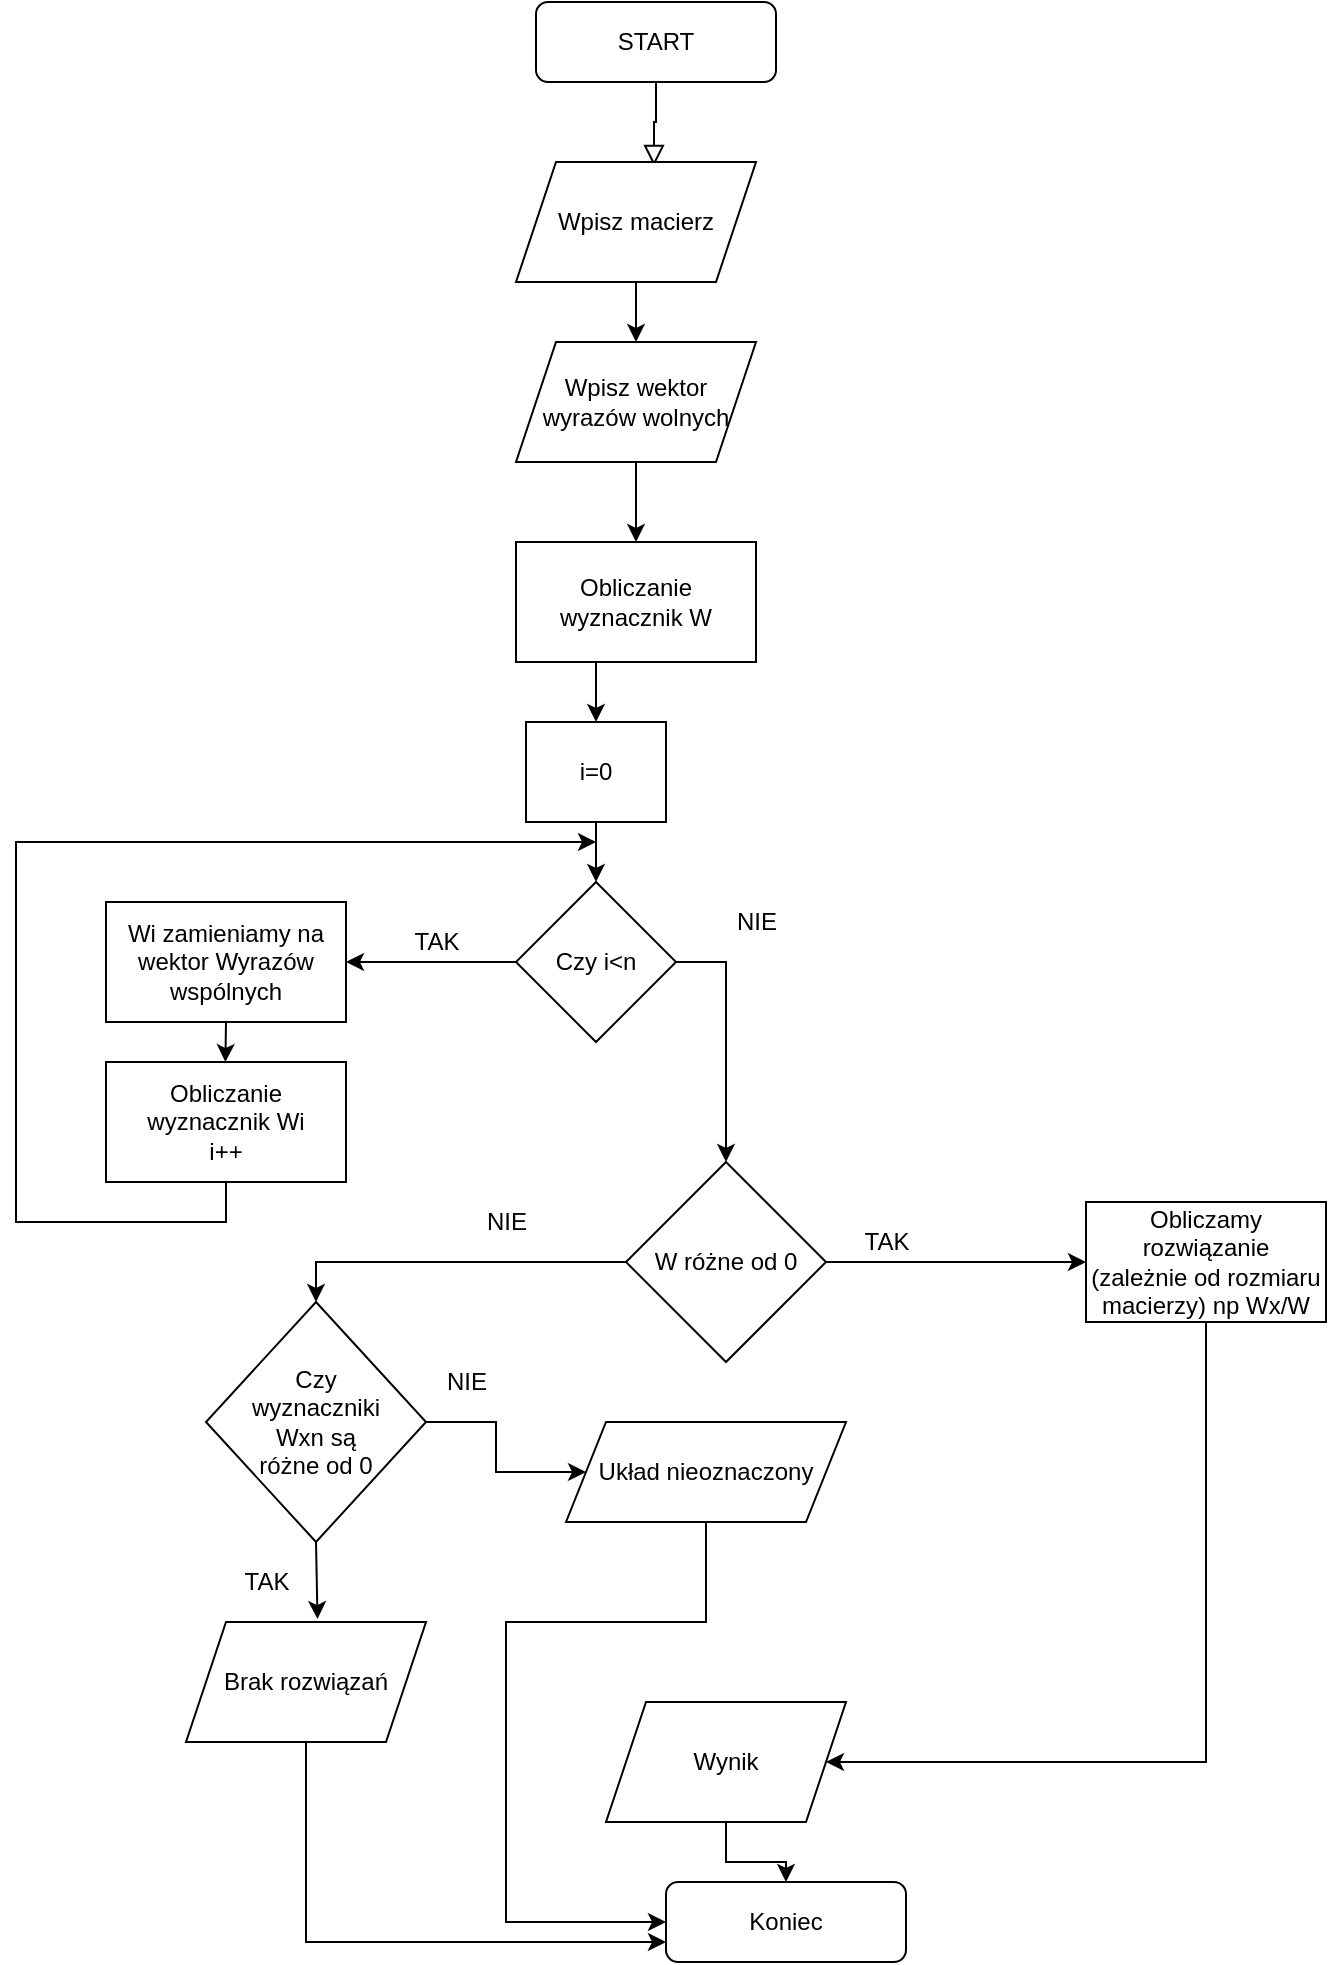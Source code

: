 <mxfile version="15.7.4" type="device"><diagram id="C5RBs43oDa-KdzZeNtuy" name="Page-1"><mxGraphModel dx="2324" dy="836" grid="1" gridSize="10" guides="1" tooltips="1" connect="1" arrows="1" fold="1" page="1" pageScale="1" pageWidth="827" pageHeight="1169" math="0" shadow="0"><root><mxCell id="WIyWlLk6GJQsqaUBKTNV-0"/><mxCell id="WIyWlLk6GJQsqaUBKTNV-1" parent="WIyWlLk6GJQsqaUBKTNV-0"/><mxCell id="WIyWlLk6GJQsqaUBKTNV-2" value="" style="rounded=0;html=1;jettySize=auto;orthogonalLoop=1;fontSize=11;endArrow=block;endFill=0;endSize=8;strokeWidth=1;shadow=0;labelBackgroundColor=none;edgeStyle=orthogonalEdgeStyle;entryX=0.575;entryY=0.033;entryDx=0;entryDy=0;entryPerimeter=0;" parent="WIyWlLk6GJQsqaUBKTNV-1" source="WIyWlLk6GJQsqaUBKTNV-3" target="9dpnkb-4SSvm2E-HxIdd-0" edge="1"><mxGeometry relative="1" as="geometry"><mxPoint x="230" y="170" as="targetPoint"/></mxGeometry></mxCell><mxCell id="WIyWlLk6GJQsqaUBKTNV-3" value="START" style="rounded=1;whiteSpace=wrap;html=1;fontSize=12;glass=0;strokeWidth=1;shadow=0;" parent="WIyWlLk6GJQsqaUBKTNV-1" vertex="1"><mxGeometry x="160" y="80" width="120" height="40" as="geometry"/></mxCell><mxCell id="WIyWlLk6GJQsqaUBKTNV-11" value="Koniec" style="rounded=1;whiteSpace=wrap;html=1;fontSize=12;glass=0;strokeWidth=1;shadow=0;" parent="WIyWlLk6GJQsqaUBKTNV-1" vertex="1"><mxGeometry x="225" y="1020" width="120" height="40" as="geometry"/></mxCell><mxCell id="9dpnkb-4SSvm2E-HxIdd-5" value="" style="edgeStyle=orthogonalEdgeStyle;rounded=0;orthogonalLoop=1;jettySize=auto;html=1;" edge="1" parent="WIyWlLk6GJQsqaUBKTNV-1" source="9dpnkb-4SSvm2E-HxIdd-0" target="9dpnkb-4SSvm2E-HxIdd-2"><mxGeometry relative="1" as="geometry"/></mxCell><mxCell id="9dpnkb-4SSvm2E-HxIdd-0" value="Wpisz macierz" style="shape=parallelogram;perimeter=parallelogramPerimeter;whiteSpace=wrap;html=1;fixedSize=1;" vertex="1" parent="WIyWlLk6GJQsqaUBKTNV-1"><mxGeometry x="150" y="160" width="120" height="60" as="geometry"/></mxCell><mxCell id="9dpnkb-4SSvm2E-HxIdd-6" style="edgeStyle=orthogonalEdgeStyle;rounded=0;orthogonalLoop=1;jettySize=auto;html=1;exitX=0.5;exitY=1;exitDx=0;exitDy=0;" edge="1" parent="WIyWlLk6GJQsqaUBKTNV-1" source="9dpnkb-4SSvm2E-HxIdd-2"><mxGeometry relative="1" as="geometry"><mxPoint x="210" y="350" as="targetPoint"/></mxGeometry></mxCell><mxCell id="9dpnkb-4SSvm2E-HxIdd-2" value="Wpisz wektor wyrazów wolnych" style="shape=parallelogram;perimeter=parallelogramPerimeter;whiteSpace=wrap;html=1;fixedSize=1;" vertex="1" parent="WIyWlLk6GJQsqaUBKTNV-1"><mxGeometry x="150" y="250" width="120" height="60" as="geometry"/></mxCell><mxCell id="9dpnkb-4SSvm2E-HxIdd-52" style="edgeStyle=orthogonalEdgeStyle;rounded=0;orthogonalLoop=1;jettySize=auto;html=1;exitX=0.5;exitY=1;exitDx=0;exitDy=0;entryX=0.5;entryY=0;entryDx=0;entryDy=0;" edge="1" parent="WIyWlLk6GJQsqaUBKTNV-1" source="9dpnkb-4SSvm2E-HxIdd-7" target="9dpnkb-4SSvm2E-HxIdd-39"><mxGeometry relative="1" as="geometry"/></mxCell><mxCell id="9dpnkb-4SSvm2E-HxIdd-7" value="Obliczanie wyznacznik W" style="whiteSpace=wrap;html=1;" vertex="1" parent="WIyWlLk6GJQsqaUBKTNV-1"><mxGeometry x="150" y="350" width="120" height="60" as="geometry"/></mxCell><mxCell id="9dpnkb-4SSvm2E-HxIdd-12" style="edgeStyle=orthogonalEdgeStyle;rounded=0;orthogonalLoop=1;jettySize=auto;html=1;exitX=0.5;exitY=1;exitDx=0;exitDy=0;entryX=0.5;entryY=0;entryDx=0;entryDy=0;" edge="1" parent="WIyWlLk6GJQsqaUBKTNV-1" source="9dpnkb-4SSvm2E-HxIdd-10" target="WIyWlLk6GJQsqaUBKTNV-11"><mxGeometry relative="1" as="geometry"/></mxCell><mxCell id="9dpnkb-4SSvm2E-HxIdd-10" value="Wynik" style="shape=parallelogram;perimeter=parallelogramPerimeter;whiteSpace=wrap;html=1;fixedSize=1;" vertex="1" parent="WIyWlLk6GJQsqaUBKTNV-1"><mxGeometry x="195" y="930" width="120" height="60" as="geometry"/></mxCell><mxCell id="9dpnkb-4SSvm2E-HxIdd-15" style="edgeStyle=orthogonalEdgeStyle;rounded=0;orthogonalLoop=1;jettySize=auto;html=1;exitX=1;exitY=0.5;exitDx=0;exitDy=0;entryX=0;entryY=0.5;entryDx=0;entryDy=0;" edge="1" parent="WIyWlLk6GJQsqaUBKTNV-1" source="9dpnkb-4SSvm2E-HxIdd-13" target="9dpnkb-4SSvm2E-HxIdd-16"><mxGeometry relative="1" as="geometry"><mxPoint x="425" y="710.286" as="targetPoint"/><Array as="points"/></mxGeometry></mxCell><mxCell id="9dpnkb-4SSvm2E-HxIdd-26" style="edgeStyle=orthogonalEdgeStyle;rounded=0;orthogonalLoop=1;jettySize=auto;html=1;exitX=0;exitY=0.5;exitDx=0;exitDy=0;entryX=0.5;entryY=0;entryDx=0;entryDy=0;" edge="1" parent="WIyWlLk6GJQsqaUBKTNV-1" source="9dpnkb-4SSvm2E-HxIdd-13" target="9dpnkb-4SSvm2E-HxIdd-27"><mxGeometry relative="1" as="geometry"><mxPoint x="85" y="710.286" as="targetPoint"/></mxGeometry></mxCell><mxCell id="9dpnkb-4SSvm2E-HxIdd-13" value="W różne od 0" style="rhombus;whiteSpace=wrap;html=1;" vertex="1" parent="WIyWlLk6GJQsqaUBKTNV-1"><mxGeometry x="205" y="660" width="100" height="100" as="geometry"/></mxCell><mxCell id="9dpnkb-4SSvm2E-HxIdd-19" style="edgeStyle=orthogonalEdgeStyle;rounded=0;orthogonalLoop=1;jettySize=auto;html=1;exitX=0.5;exitY=1;exitDx=0;exitDy=0;entryX=1;entryY=0.5;entryDx=0;entryDy=0;" edge="1" parent="WIyWlLk6GJQsqaUBKTNV-1" source="9dpnkb-4SSvm2E-HxIdd-16" target="9dpnkb-4SSvm2E-HxIdd-10"><mxGeometry relative="1" as="geometry"><mxPoint x="494.857" y="800" as="targetPoint"/><Array as="points"><mxPoint x="495" y="960"/></Array></mxGeometry></mxCell><mxCell id="9dpnkb-4SSvm2E-HxIdd-16" value="Obliczamy rozwiązanie &lt;br&gt;(zależnie od rozmiaru macierzy) np Wx/W" style="whiteSpace=wrap;html=1;" vertex="1" parent="WIyWlLk6GJQsqaUBKTNV-1"><mxGeometry x="435" y="680" width="120" height="60" as="geometry"/></mxCell><mxCell id="9dpnkb-4SSvm2E-HxIdd-24" value="TAK" style="text;html=1;align=center;verticalAlign=middle;resizable=0;points=[];autosize=1;strokeColor=none;fillColor=none;" vertex="1" parent="WIyWlLk6GJQsqaUBKTNV-1"><mxGeometry x="315" y="690" width="40" height="20" as="geometry"/></mxCell><mxCell id="9dpnkb-4SSvm2E-HxIdd-25" value="NIE" style="text;html=1;align=center;verticalAlign=middle;resizable=0;points=[];autosize=1;strokeColor=none;fillColor=none;" vertex="1" parent="WIyWlLk6GJQsqaUBKTNV-1"><mxGeometry x="125" y="680" width="40" height="20" as="geometry"/></mxCell><mxCell id="9dpnkb-4SSvm2E-HxIdd-30" style="edgeStyle=orthogonalEdgeStyle;rounded=0;orthogonalLoop=1;jettySize=auto;html=1;exitX=0.5;exitY=1;exitDx=0;exitDy=0;entryX=0.548;entryY=-0.024;entryDx=0;entryDy=0;entryPerimeter=0;" edge="1" parent="WIyWlLk6GJQsqaUBKTNV-1" source="9dpnkb-4SSvm2E-HxIdd-27" target="9dpnkb-4SSvm2E-HxIdd-29"><mxGeometry relative="1" as="geometry"/></mxCell><mxCell id="9dpnkb-4SSvm2E-HxIdd-32" style="edgeStyle=orthogonalEdgeStyle;rounded=0;orthogonalLoop=1;jettySize=auto;html=1;exitX=1;exitY=0.5;exitDx=0;exitDy=0;" edge="1" parent="WIyWlLk6GJQsqaUBKTNV-1" source="9dpnkb-4SSvm2E-HxIdd-27" target="9dpnkb-4SSvm2E-HxIdd-35"><mxGeometry relative="1" as="geometry"><mxPoint x="165" y="790.286" as="targetPoint"/></mxGeometry></mxCell><mxCell id="9dpnkb-4SSvm2E-HxIdd-27" value="Czy &lt;br&gt;wyznaczniki &lt;br&gt;Wxn są &lt;br&gt;różne od 0" style="rhombus;whiteSpace=wrap;html=1;" vertex="1" parent="WIyWlLk6GJQsqaUBKTNV-1"><mxGeometry x="-5" y="730" width="110" height="120" as="geometry"/></mxCell><mxCell id="9dpnkb-4SSvm2E-HxIdd-28" style="edgeStyle=orthogonalEdgeStyle;rounded=0;orthogonalLoop=1;jettySize=auto;html=1;exitX=0.5;exitY=1;exitDx=0;exitDy=0;" edge="1" parent="WIyWlLk6GJQsqaUBKTNV-1" source="9dpnkb-4SSvm2E-HxIdd-27" target="9dpnkb-4SSvm2E-HxIdd-27"><mxGeometry relative="1" as="geometry"/></mxCell><mxCell id="9dpnkb-4SSvm2E-HxIdd-36" style="edgeStyle=orthogonalEdgeStyle;rounded=0;orthogonalLoop=1;jettySize=auto;html=1;exitX=0.5;exitY=1;exitDx=0;exitDy=0;entryX=0;entryY=0.75;entryDx=0;entryDy=0;" edge="1" parent="WIyWlLk6GJQsqaUBKTNV-1" source="9dpnkb-4SSvm2E-HxIdd-29" target="WIyWlLk6GJQsqaUBKTNV-11"><mxGeometry relative="1" as="geometry"/></mxCell><mxCell id="9dpnkb-4SSvm2E-HxIdd-29" value="Brak rozwiązań" style="shape=parallelogram;perimeter=parallelogramPerimeter;whiteSpace=wrap;html=1;fixedSize=1;" vertex="1" parent="WIyWlLk6GJQsqaUBKTNV-1"><mxGeometry x="-15" y="890" width="120" height="60" as="geometry"/></mxCell><mxCell id="9dpnkb-4SSvm2E-HxIdd-31" value="TAK" style="text;html=1;align=center;verticalAlign=middle;resizable=0;points=[];autosize=1;strokeColor=none;fillColor=none;" vertex="1" parent="WIyWlLk6GJQsqaUBKTNV-1"><mxGeometry x="5" y="860" width="40" height="20" as="geometry"/></mxCell><mxCell id="9dpnkb-4SSvm2E-HxIdd-33" value="NIE" style="text;html=1;align=center;verticalAlign=middle;resizable=0;points=[];autosize=1;strokeColor=none;fillColor=none;" vertex="1" parent="WIyWlLk6GJQsqaUBKTNV-1"><mxGeometry x="105" y="760" width="40" height="20" as="geometry"/></mxCell><mxCell id="9dpnkb-4SSvm2E-HxIdd-37" style="edgeStyle=orthogonalEdgeStyle;rounded=0;orthogonalLoop=1;jettySize=auto;html=1;exitX=0.5;exitY=1;exitDx=0;exitDy=0;entryX=0;entryY=0.5;entryDx=0;entryDy=0;" edge="1" parent="WIyWlLk6GJQsqaUBKTNV-1" source="9dpnkb-4SSvm2E-HxIdd-35" target="WIyWlLk6GJQsqaUBKTNV-11"><mxGeometry relative="1" as="geometry"><Array as="points"><mxPoint x="245" y="890"/><mxPoint x="145" y="890"/><mxPoint x="145" y="1040"/></Array></mxGeometry></mxCell><mxCell id="9dpnkb-4SSvm2E-HxIdd-35" value="Układ nieoznaczony" style="shape=parallelogram;perimeter=parallelogramPerimeter;whiteSpace=wrap;html=1;fixedSize=1;" vertex="1" parent="WIyWlLk6GJQsqaUBKTNV-1"><mxGeometry x="175" y="790" width="140" height="50" as="geometry"/></mxCell><mxCell id="9dpnkb-4SSvm2E-HxIdd-50" style="edgeStyle=orthogonalEdgeStyle;rounded=0;orthogonalLoop=1;jettySize=auto;html=1;exitX=0.5;exitY=1;exitDx=0;exitDy=0;entryX=0.5;entryY=0;entryDx=0;entryDy=0;" edge="1" parent="WIyWlLk6GJQsqaUBKTNV-1" source="9dpnkb-4SSvm2E-HxIdd-39" target="9dpnkb-4SSvm2E-HxIdd-40"><mxGeometry relative="1" as="geometry"/></mxCell><mxCell id="9dpnkb-4SSvm2E-HxIdd-39" value="i=0" style="whiteSpace=wrap;html=1;" vertex="1" parent="WIyWlLk6GJQsqaUBKTNV-1"><mxGeometry x="155" y="440" width="70" height="50" as="geometry"/></mxCell><mxCell id="9dpnkb-4SSvm2E-HxIdd-44" style="edgeStyle=orthogonalEdgeStyle;rounded=0;orthogonalLoop=1;jettySize=auto;html=1;exitX=0;exitY=0.5;exitDx=0;exitDy=0;entryX=1;entryY=0.5;entryDx=0;entryDy=0;" edge="1" parent="WIyWlLk6GJQsqaUBKTNV-1" source="9dpnkb-4SSvm2E-HxIdd-40" target="9dpnkb-4SSvm2E-HxIdd-43"><mxGeometry relative="1" as="geometry"/></mxCell><mxCell id="9dpnkb-4SSvm2E-HxIdd-53" style="edgeStyle=orthogonalEdgeStyle;rounded=0;orthogonalLoop=1;jettySize=auto;html=1;exitX=1;exitY=0.5;exitDx=0;exitDy=0;entryX=0.5;entryY=0;entryDx=0;entryDy=0;" edge="1" parent="WIyWlLk6GJQsqaUBKTNV-1" source="9dpnkb-4SSvm2E-HxIdd-40" target="9dpnkb-4SSvm2E-HxIdd-13"><mxGeometry relative="1" as="geometry"/></mxCell><mxCell id="9dpnkb-4SSvm2E-HxIdd-40" value="Czy i&amp;lt;n" style="rhombus;whiteSpace=wrap;html=1;" vertex="1" parent="WIyWlLk6GJQsqaUBKTNV-1"><mxGeometry x="150" y="520" width="80" height="80" as="geometry"/></mxCell><mxCell id="9dpnkb-4SSvm2E-HxIdd-42" value="NIE" style="text;html=1;align=center;verticalAlign=middle;resizable=0;points=[];autosize=1;strokeColor=none;fillColor=none;" vertex="1" parent="WIyWlLk6GJQsqaUBKTNV-1"><mxGeometry x="250" y="530" width="40" height="20" as="geometry"/></mxCell><mxCell id="9dpnkb-4SSvm2E-HxIdd-46" style="edgeStyle=orthogonalEdgeStyle;rounded=0;orthogonalLoop=1;jettySize=auto;html=1;exitX=0.5;exitY=1;exitDx=0;exitDy=0;" edge="1" parent="WIyWlLk6GJQsqaUBKTNV-1" source="9dpnkb-4SSvm2E-HxIdd-43"><mxGeometry relative="1" as="geometry"><mxPoint x="4.696" y="610" as="targetPoint"/></mxGeometry></mxCell><mxCell id="9dpnkb-4SSvm2E-HxIdd-43" value="Wi zamieniamy na wektor Wyrazów wspólnych" style="whiteSpace=wrap;html=1;" vertex="1" parent="WIyWlLk6GJQsqaUBKTNV-1"><mxGeometry x="-55" y="530" width="120" height="60" as="geometry"/></mxCell><mxCell id="9dpnkb-4SSvm2E-HxIdd-45" value="TAK" style="text;html=1;align=center;verticalAlign=middle;resizable=0;points=[];autosize=1;strokeColor=none;fillColor=none;" vertex="1" parent="WIyWlLk6GJQsqaUBKTNV-1"><mxGeometry x="90" y="540" width="40" height="20" as="geometry"/></mxCell><mxCell id="9dpnkb-4SSvm2E-HxIdd-48" style="edgeStyle=orthogonalEdgeStyle;rounded=0;orthogonalLoop=1;jettySize=auto;html=1;exitX=0.5;exitY=1;exitDx=0;exitDy=0;" edge="1" parent="WIyWlLk6GJQsqaUBKTNV-1" source="9dpnkb-4SSvm2E-HxIdd-47"><mxGeometry relative="1" as="geometry"><mxPoint x="4.696" y="670" as="targetPoint"/></mxGeometry></mxCell><mxCell id="9dpnkb-4SSvm2E-HxIdd-49" style="edgeStyle=orthogonalEdgeStyle;rounded=0;orthogonalLoop=1;jettySize=auto;html=1;exitX=0.5;exitY=1;exitDx=0;exitDy=0;" edge="1" parent="WIyWlLk6GJQsqaUBKTNV-1" source="9dpnkb-4SSvm2E-HxIdd-47"><mxGeometry relative="1" as="geometry"><mxPoint x="190" y="500" as="targetPoint"/><Array as="points"><mxPoint x="5" y="690"/><mxPoint x="-100" y="690"/><mxPoint x="-100" y="500"/></Array></mxGeometry></mxCell><mxCell id="9dpnkb-4SSvm2E-HxIdd-47" value="Obliczanie wyznacznik Wi&lt;br&gt;i++" style="whiteSpace=wrap;html=1;" vertex="1" parent="WIyWlLk6GJQsqaUBKTNV-1"><mxGeometry x="-55" y="610" width="120" height="60" as="geometry"/></mxCell></root></mxGraphModel></diagram></mxfile>